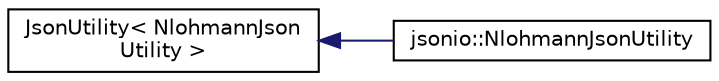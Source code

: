 digraph "Graphical Class Hierarchy"
{
 // LATEX_PDF_SIZE
  edge [fontname="Helvetica",fontsize="10",labelfontname="Helvetica",labelfontsize="10"];
  node [fontname="Helvetica",fontsize="10",shape=record];
  rankdir="LR";
  Node0 [label="JsonUtility\< NlohmannJson\lUtility \>",height=0.2,width=0.4,color="black", fillcolor="white", style="filled",URL="$classJsonUtility.html",tooltip=" "];
  Node0 -> Node1 [dir="back",color="midnightblue",fontsize="10",style="solid",fontname="Helvetica"];
  Node1 [label="jsonio::NlohmannJsonUtility",height=0.2,width=0.4,color="black", fillcolor="white", style="filled",URL="$classjsonio_1_1NlohmannJsonUtility.html",tooltip="Implements JsonUtility interface; imports / exports objects from / to json files using the Nlohmann j..."];
}
